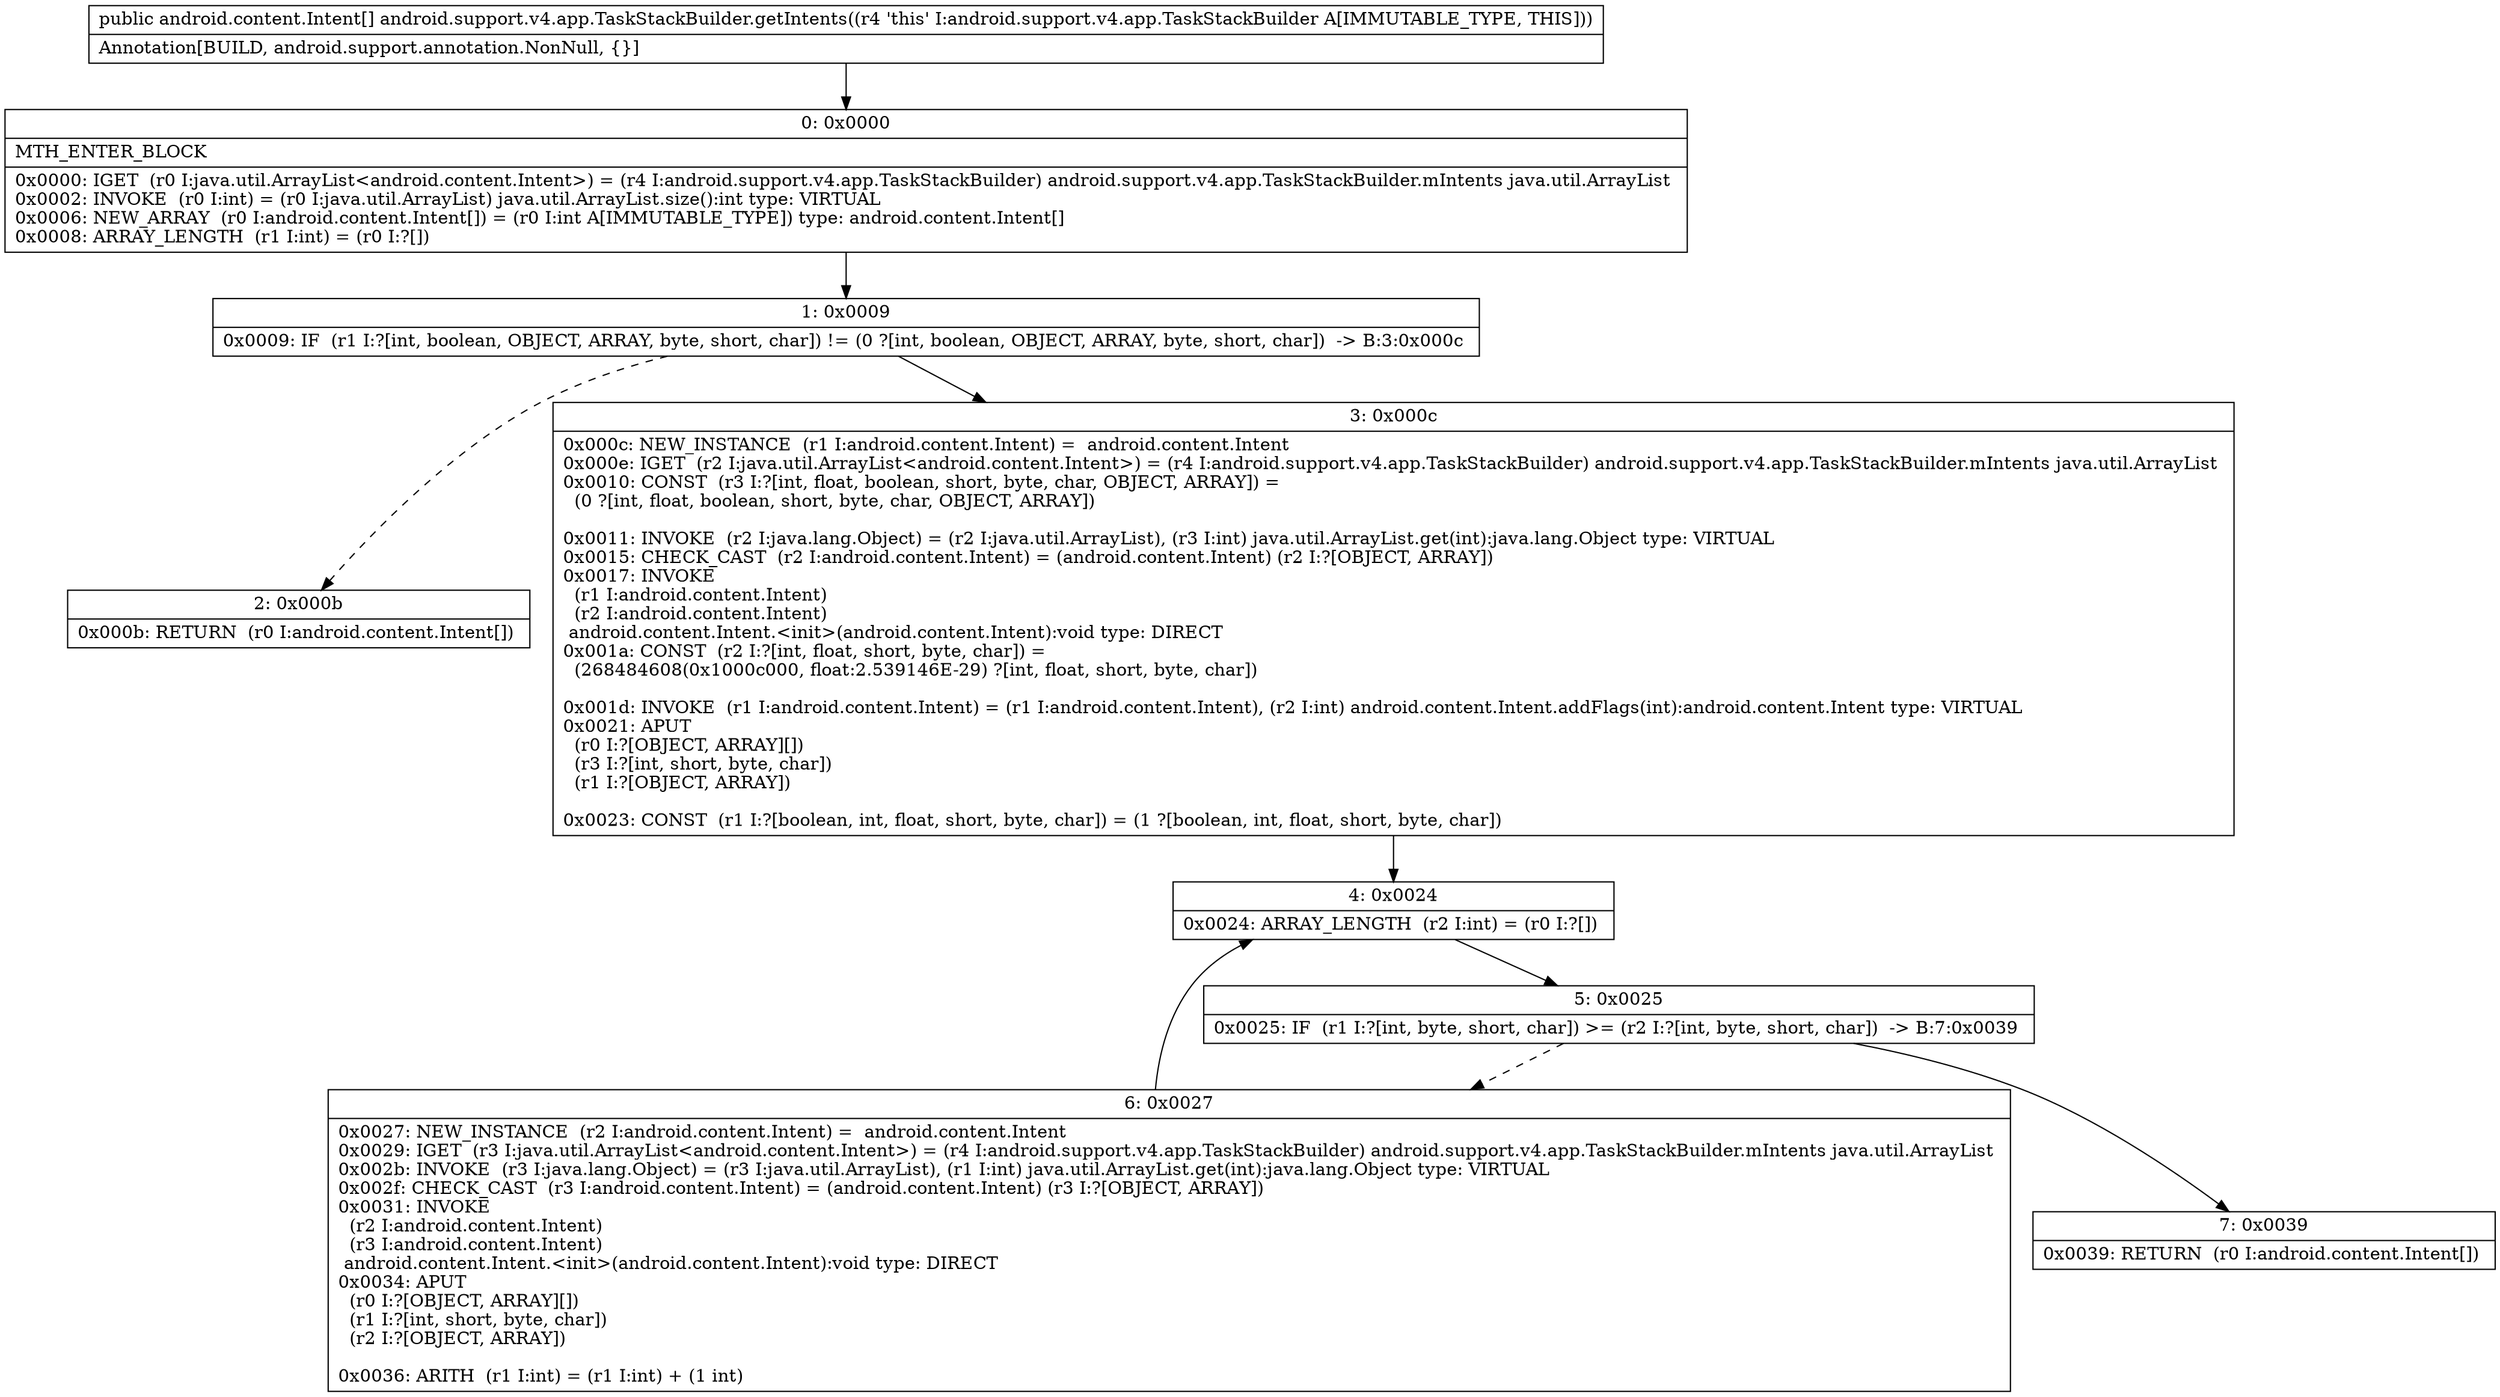 digraph "CFG forandroid.support.v4.app.TaskStackBuilder.getIntents()[Landroid\/content\/Intent;" {
Node_0 [shape=record,label="{0\:\ 0x0000|MTH_ENTER_BLOCK\l|0x0000: IGET  (r0 I:java.util.ArrayList\<android.content.Intent\>) = (r4 I:android.support.v4.app.TaskStackBuilder) android.support.v4.app.TaskStackBuilder.mIntents java.util.ArrayList \l0x0002: INVOKE  (r0 I:int) = (r0 I:java.util.ArrayList) java.util.ArrayList.size():int type: VIRTUAL \l0x0006: NEW_ARRAY  (r0 I:android.content.Intent[]) = (r0 I:int A[IMMUTABLE_TYPE]) type: android.content.Intent[] \l0x0008: ARRAY_LENGTH  (r1 I:int) = (r0 I:?[]) \l}"];
Node_1 [shape=record,label="{1\:\ 0x0009|0x0009: IF  (r1 I:?[int, boolean, OBJECT, ARRAY, byte, short, char]) != (0 ?[int, boolean, OBJECT, ARRAY, byte, short, char])  \-\> B:3:0x000c \l}"];
Node_2 [shape=record,label="{2\:\ 0x000b|0x000b: RETURN  (r0 I:android.content.Intent[]) \l}"];
Node_3 [shape=record,label="{3\:\ 0x000c|0x000c: NEW_INSTANCE  (r1 I:android.content.Intent) =  android.content.Intent \l0x000e: IGET  (r2 I:java.util.ArrayList\<android.content.Intent\>) = (r4 I:android.support.v4.app.TaskStackBuilder) android.support.v4.app.TaskStackBuilder.mIntents java.util.ArrayList \l0x0010: CONST  (r3 I:?[int, float, boolean, short, byte, char, OBJECT, ARRAY]) = \l  (0 ?[int, float, boolean, short, byte, char, OBJECT, ARRAY])\l \l0x0011: INVOKE  (r2 I:java.lang.Object) = (r2 I:java.util.ArrayList), (r3 I:int) java.util.ArrayList.get(int):java.lang.Object type: VIRTUAL \l0x0015: CHECK_CAST  (r2 I:android.content.Intent) = (android.content.Intent) (r2 I:?[OBJECT, ARRAY]) \l0x0017: INVOKE  \l  (r1 I:android.content.Intent)\l  (r2 I:android.content.Intent)\l android.content.Intent.\<init\>(android.content.Intent):void type: DIRECT \l0x001a: CONST  (r2 I:?[int, float, short, byte, char]) = \l  (268484608(0x1000c000, float:2.539146E\-29) ?[int, float, short, byte, char])\l \l0x001d: INVOKE  (r1 I:android.content.Intent) = (r1 I:android.content.Intent), (r2 I:int) android.content.Intent.addFlags(int):android.content.Intent type: VIRTUAL \l0x0021: APUT  \l  (r0 I:?[OBJECT, ARRAY][])\l  (r3 I:?[int, short, byte, char])\l  (r1 I:?[OBJECT, ARRAY])\l \l0x0023: CONST  (r1 I:?[boolean, int, float, short, byte, char]) = (1 ?[boolean, int, float, short, byte, char]) \l}"];
Node_4 [shape=record,label="{4\:\ 0x0024|0x0024: ARRAY_LENGTH  (r2 I:int) = (r0 I:?[]) \l}"];
Node_5 [shape=record,label="{5\:\ 0x0025|0x0025: IF  (r1 I:?[int, byte, short, char]) \>= (r2 I:?[int, byte, short, char])  \-\> B:7:0x0039 \l}"];
Node_6 [shape=record,label="{6\:\ 0x0027|0x0027: NEW_INSTANCE  (r2 I:android.content.Intent) =  android.content.Intent \l0x0029: IGET  (r3 I:java.util.ArrayList\<android.content.Intent\>) = (r4 I:android.support.v4.app.TaskStackBuilder) android.support.v4.app.TaskStackBuilder.mIntents java.util.ArrayList \l0x002b: INVOKE  (r3 I:java.lang.Object) = (r3 I:java.util.ArrayList), (r1 I:int) java.util.ArrayList.get(int):java.lang.Object type: VIRTUAL \l0x002f: CHECK_CAST  (r3 I:android.content.Intent) = (android.content.Intent) (r3 I:?[OBJECT, ARRAY]) \l0x0031: INVOKE  \l  (r2 I:android.content.Intent)\l  (r3 I:android.content.Intent)\l android.content.Intent.\<init\>(android.content.Intent):void type: DIRECT \l0x0034: APUT  \l  (r0 I:?[OBJECT, ARRAY][])\l  (r1 I:?[int, short, byte, char])\l  (r2 I:?[OBJECT, ARRAY])\l \l0x0036: ARITH  (r1 I:int) = (r1 I:int) + (1 int) \l}"];
Node_7 [shape=record,label="{7\:\ 0x0039|0x0039: RETURN  (r0 I:android.content.Intent[]) \l}"];
MethodNode[shape=record,label="{public android.content.Intent[] android.support.v4.app.TaskStackBuilder.getIntents((r4 'this' I:android.support.v4.app.TaskStackBuilder A[IMMUTABLE_TYPE, THIS]))  | Annotation[BUILD, android.support.annotation.NonNull, \{\}]\l}"];
MethodNode -> Node_0;
Node_0 -> Node_1;
Node_1 -> Node_2[style=dashed];
Node_1 -> Node_3;
Node_3 -> Node_4;
Node_4 -> Node_5;
Node_5 -> Node_6[style=dashed];
Node_5 -> Node_7;
Node_6 -> Node_4;
}

